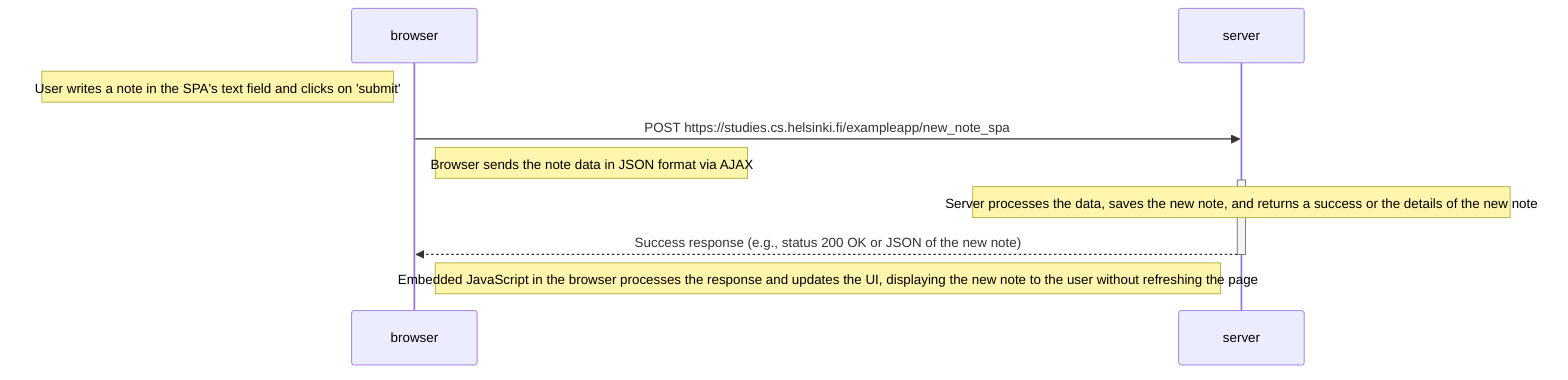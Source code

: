 sequenceDiagram
    participant browser
    participant server

    Note left of browser: User writes a note in the SPA's text field and clicks on 'submit'

    browser->>server: POST https://studies.cs.helsinki.fi/exampleapp/new_note_spa
    Note right of browser: Browser sends the note data in JSON format via AJAX
    activate server

    Note over server: Server processes the data, saves the new note, and returns a success or the details of the new note
    server-->>browser: Success response (e.g., status 200 OK or JSON of the new note)
    deactivate server

    Note right of browser: Embedded JavaScript in the browser processes the response and updates the UI, displaying the new note to the user without refreshing the page